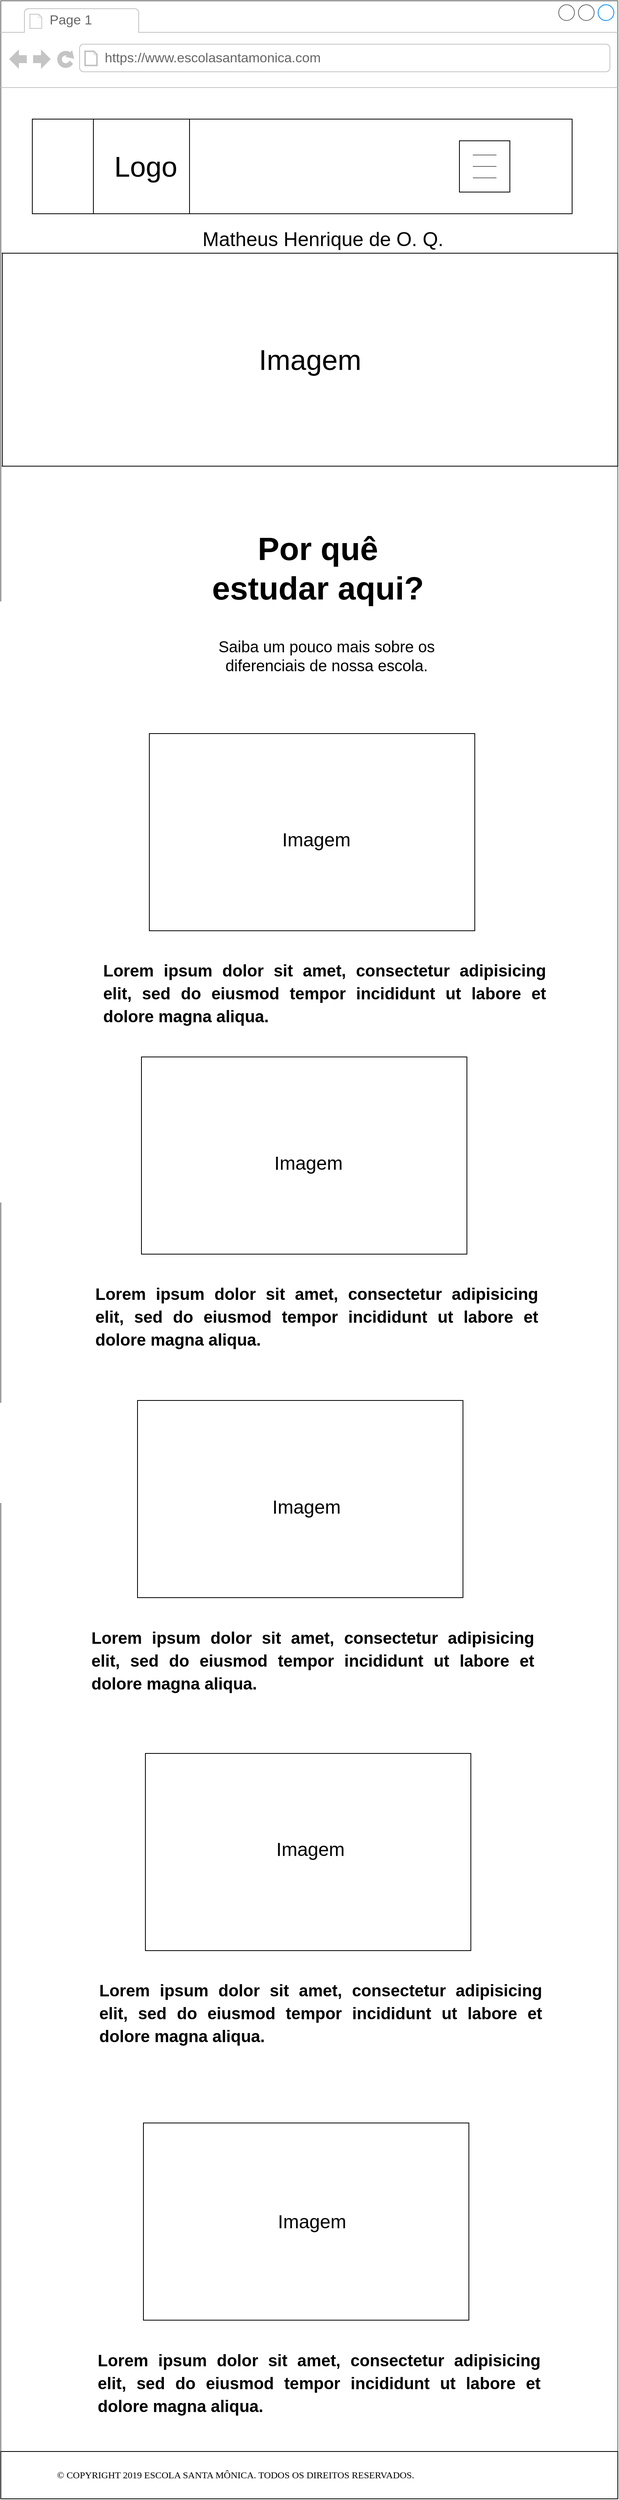<mxfile version="12.2.2" type="device" pages="1"><diagram name="Page-1" id="2cc2dc42-3aac-f2a9-1cec-7a8b7cbee084"><mxGraphModel dx="2793" dy="1603" grid="1" gridSize="10" guides="1" tooltips="1" connect="1" arrows="1" fold="1" page="1" pageScale="1" pageWidth="800" pageHeight="1066" background="#ffffff" math="0" shadow="0"><root><mxCell id="0"/><mxCell id="1" parent="0"/><mxCell id="7026571954dc6520-1" value="" style="strokeWidth=1;shadow=0;dashed=0;align=center;html=1;shape=mxgraph.mockup.containers.browserWindow;rSize=0;strokeColor=#666666;mainText=,;recursiveResize=0;rounded=0;labelBackgroundColor=none;fontFamily=Verdana;fontSize=12;fontStyle=0" parent="1" vertex="1"><mxGeometry x="8" y="30" width="783" height="3110" as="geometry"/></mxCell><mxCell id="7026571954dc6520-2" value="Page 1" style="strokeWidth=1;shadow=0;dashed=0;align=center;html=1;shape=mxgraph.mockup.containers.anchor;fontSize=17;fontColor=#666666;align=left;" parent="7026571954dc6520-1" vertex="1"><mxGeometry x="60" y="12" width="110" height="26" as="geometry"/></mxCell><mxCell id="7026571954dc6520-3" value="https://www.escolasantamonica.com" style="strokeWidth=1;shadow=0;dashed=0;align=center;html=1;shape=mxgraph.mockup.containers.anchor;rSize=0;fontSize=17;fontColor=#666666;align=left;" parent="7026571954dc6520-1" vertex="1"><mxGeometry x="130" y="60" width="250" height="26" as="geometry"/></mxCell><mxCell id="7026571954dc6520-15" value="" style="verticalLabelPosition=bottom;shadow=0;dashed=0;align=center;html=1;verticalAlign=top;strokeWidth=1;shape=mxgraph.mockup.markup.line;strokeColor=#999999;rounded=0;labelBackgroundColor=none;fillColor=#ffffff;fontFamily=Verdana;fontSize=12;fontColor=#000000;" parent="7026571954dc6520-1" vertex="1"><mxGeometry y="310" width="780" height="20" as="geometry"/></mxCell><mxCell id="7026571954dc6520-21" value="" style="verticalLabelPosition=bottom;shadow=0;dashed=0;align=center;html=1;verticalAlign=top;strokeWidth=1;shape=mxgraph.mockup.markup.line;strokeColor=#999999;rounded=0;labelBackgroundColor=none;fillColor=#ffffff;fontFamily=Verdana;fontSize=12;fontColor=#000000;" parent="7026571954dc6520-1" vertex="1"><mxGeometry y="580" width="780" height="20" as="geometry"/></mxCell><mxCell id="ewFMJKoFP-ZU7OxCMfp1-6" value="" style="rounded=0;whiteSpace=wrap;html=1;" parent="7026571954dc6520-1" vertex="1"><mxGeometry x="40" y="150" width="685" height="120" as="geometry"/></mxCell><mxCell id="j2zbWTqFvS1fBI7Qq0S7-1" value="&lt;b&gt;&lt;font style=&quot;font-size: 41px&quot;&gt;Por quê estudar aqui?&lt;/font&gt;&lt;/b&gt;" style="text;html=1;strokeColor=none;fillColor=none;align=center;verticalAlign=middle;whiteSpace=wrap;rounded=0;" parent="7026571954dc6520-1" vertex="1"><mxGeometry x="260" y="710" width="285" height="20" as="geometry"/></mxCell><mxCell id="fvU2fTR692eFY3aPYThP-1" value="&lt;font style=&quot;font-size: 36px&quot;&gt;Imagem&lt;/font&gt;" style="rounded=0;whiteSpace=wrap;html=1;" parent="7026571954dc6520-1" vertex="1"><mxGeometry x="2" y="320" width="781" height="270" as="geometry"/></mxCell><mxCell id="j2zbWTqFvS1fBI7Qq0S7-11" value="" style="rounded=0;whiteSpace=wrap;html=1;" parent="7026571954dc6520-1" vertex="1"><mxGeometry x="183.5" y="2222" width="413" height="250" as="geometry"/></mxCell><mxCell id="0QrOmY7OMj0nA4xB8xLT-2" value="&lt;span style=&quot;font-size: 24px&quot;&gt;Imagem&lt;/span&gt;" style="text;html=1;strokeColor=none;fillColor=none;align=center;verticalAlign=middle;whiteSpace=wrap;rounded=0;" parent="7026571954dc6520-1" vertex="1"><mxGeometry x="352.5" y="2333.5" width="80" height="20" as="geometry"/></mxCell><mxCell id="0QrOmY7OMj0nA4xB8xLT-5" value="&lt;h1 style=&quot;text-align: justify&quot;&gt;&lt;font style=&quot;font-size: 21px&quot;&gt;Lorem ipsum dolor sit amet, consectetur adipisicing elit, sed do eiusmod tempor incididunt ut labore et dolore magna aliqua.&lt;/font&gt;&lt;/h1&gt;" style="text;html=1;strokeColor=none;fillColor=none;spacing=5;spacingTop=-20;whiteSpace=wrap;overflow=hidden;rounded=0;" parent="7026571954dc6520-1" vertex="1"><mxGeometry x="120" y="2502" width="570" height="130" as="geometry"/></mxCell><mxCell id="0QrOmY7OMj0nA4xB8xLT-7" value="&lt;font style=&quot;font-size: 20px&quot;&gt;Saiba um pouco mais sobre os diferenciais de nossa escola.&lt;/font&gt;" style="text;html=1;strokeColor=none;fillColor=none;align=center;verticalAlign=middle;whiteSpace=wrap;rounded=0;" parent="7026571954dc6520-1" vertex="1"><mxGeometry x="265.5" y="810" width="295" height="40" as="geometry"/></mxCell><mxCell id="7L5myK4FT8tn2ozWKC7E-4" value="" style="rounded=0;whiteSpace=wrap;html=1;" parent="7026571954dc6520-1" vertex="1"><mxGeometry x="173.5" y="1774.5" width="413" height="250" as="geometry"/></mxCell><mxCell id="7L5myK4FT8tn2ozWKC7E-5" value="&lt;span style=&quot;font-size: 24px&quot;&gt;Imagem&lt;/span&gt;" style="text;html=1;strokeColor=none;fillColor=#ffffff;align=center;verticalAlign=middle;whiteSpace=wrap;rounded=0;" parent="7026571954dc6520-1" vertex="1"><mxGeometry x="347.5" y="1900" width="80" height="20" as="geometry"/></mxCell><mxCell id="7L5myK4FT8tn2ozWKC7E-6" value="&lt;h1 style=&quot;text-align: justify&quot;&gt;&lt;font style=&quot;font-size: 21px&quot;&gt;Lorem ipsum dolor sit amet, consectetur adipisicing elit, sed do eiusmod tempor incididunt ut labore et dolore magna aliqua.&lt;/font&gt;&lt;/h1&gt;" style="text;html=1;strokeColor=none;fillColor=none;spacing=5;spacingTop=-20;whiteSpace=wrap;overflow=hidden;rounded=0;" parent="7026571954dc6520-1" vertex="1"><mxGeometry x="110" y="2054.5" width="570" height="130" as="geometry"/></mxCell><mxCell id="7L5myK4FT8tn2ozWKC7E-7" value="" style="rounded=0;whiteSpace=wrap;html=1;" parent="7026571954dc6520-1" vertex="1"><mxGeometry x="178.5" y="1339" width="413" height="250" as="geometry"/></mxCell><mxCell id="7L5myK4FT8tn2ozWKC7E-8" value="&lt;span style=&quot;font-size: 24px&quot;&gt;Imagem&lt;/span&gt;" style="text;html=1;strokeColor=none;fillColor=none;align=center;verticalAlign=middle;whiteSpace=wrap;rounded=0;" parent="7026571954dc6520-1" vertex="1"><mxGeometry x="347.5" y="1464" width="85" height="20" as="geometry"/></mxCell><mxCell id="7L5myK4FT8tn2ozWKC7E-9" value="&lt;h1 style=&quot;text-align: justify&quot;&gt;&lt;font style=&quot;font-size: 21px&quot;&gt;Lorem ipsum dolor sit amet, consectetur adipisicing elit, sed do eiusmod tempor incididunt ut labore et dolore magna aliqua.&lt;/font&gt;&lt;/h1&gt;" style="text;html=1;strokeColor=none;fillColor=none;spacing=5;spacingTop=-20;whiteSpace=wrap;overflow=hidden;rounded=0;" parent="7026571954dc6520-1" vertex="1"><mxGeometry x="115" y="1619" width="570" height="130" as="geometry"/></mxCell><mxCell id="7L5myK4FT8tn2ozWKC7E-10" value="" style="rounded=0;whiteSpace=wrap;html=1;" parent="7026571954dc6520-1" vertex="1"><mxGeometry x="188.5" y="929" width="413" height="250" as="geometry"/></mxCell><mxCell id="7L5myK4FT8tn2ozWKC7E-11" value="&lt;span style=&quot;font-size: 24px&quot;&gt;Imagem&lt;/span&gt;" style="text;html=1;strokeColor=none;fillColor=none;align=center;verticalAlign=middle;whiteSpace=wrap;rounded=0;" parent="7026571954dc6520-1" vertex="1"><mxGeometry x="357.5" y="1054" width="85" height="20" as="geometry"/></mxCell><mxCell id="7L5myK4FT8tn2ozWKC7E-12" value="&lt;h1 style=&quot;text-align: justify&quot;&gt;&lt;font style=&quot;font-size: 21px&quot;&gt;Lorem ipsum dolor sit amet, consectetur adipisicing elit, sed do eiusmod tempor incididunt ut labore et dolore magna aliqua.&lt;/font&gt;&lt;/h1&gt;" style="text;html=1;strokeColor=none;fillColor=none;spacing=5;spacingTop=-20;whiteSpace=wrap;overflow=hidden;rounded=0;" parent="7026571954dc6520-1" vertex="1"><mxGeometry x="125" y="1209" width="570" height="130" as="geometry"/></mxCell><mxCell id="7L5myK4FT8tn2ozWKC7E-13" value="" style="rounded=0;whiteSpace=wrap;html=1;" parent="7026571954dc6520-1" vertex="1"><mxGeometry x="582" y="177.5" width="64" height="65" as="geometry"/></mxCell><mxCell id="7L5myK4FT8tn2ozWKC7E-14" value="" style="endArrow=none;html=1;fillColor=#f5f5f5;strokeColor=#666666;" parent="7026571954dc6520-1" edge="1"><mxGeometry width="50" height="50" relative="1" as="geometry"><mxPoint x="599" y="195.5" as="sourcePoint"/><mxPoint x="629" y="195.5" as="targetPoint"/></mxGeometry></mxCell><mxCell id="7L5myK4FT8tn2ozWKC7E-16" value="" style="endArrow=none;html=1;fillColor=#f5f5f5;strokeColor=#666666;" parent="7026571954dc6520-1" edge="1"><mxGeometry width="50" height="50" relative="1" as="geometry"><mxPoint x="599.0" y="210" as="sourcePoint"/><mxPoint x="629" y="210" as="targetPoint"/></mxGeometry></mxCell><mxCell id="7L5myK4FT8tn2ozWKC7E-17" value="" style="endArrow=none;html=1;fillColor=#f5f5f5;strokeColor=#666666;" parent="7026571954dc6520-1" edge="1"><mxGeometry width="50" height="50" relative="1" as="geometry"><mxPoint x="599.0" y="224.5" as="sourcePoint"/><mxPoint x="629" y="224.5" as="targetPoint"/></mxGeometry></mxCell><mxCell id="7L5myK4FT8tn2ozWKC7E-18" value="" style="rounded=0;whiteSpace=wrap;html=1;" parent="7026571954dc6520-1" vertex="1"><mxGeometry x="181" y="2690.5" width="413" height="250" as="geometry"/></mxCell><mxCell id="7L5myK4FT8tn2ozWKC7E-19" value="&lt;span style=&quot;font-size: 24px&quot;&gt;Imagem&lt;/span&gt;" style="text;html=1;strokeColor=none;fillColor=none;align=center;verticalAlign=middle;whiteSpace=wrap;rounded=0;" parent="7026571954dc6520-1" vertex="1"><mxGeometry x="356" y="2805.5" width="78" height="20" as="geometry"/></mxCell><mxCell id="7L5myK4FT8tn2ozWKC7E-20" value="&lt;h1 style=&quot;text-align: justify&quot;&gt;&lt;font style=&quot;font-size: 21px&quot;&gt;Lorem ipsum dolor sit amet, consectetur adipisicing elit, sed do eiusmod tempor incididunt ut labore et dolore magna aliqua.&lt;/font&gt;&lt;/h1&gt;" style="text;html=1;strokeColor=none;fillColor=none;spacing=5;spacingTop=-20;whiteSpace=wrap;overflow=hidden;rounded=0;" parent="7026571954dc6520-1" vertex="1"><mxGeometry x="117.5" y="2970.5" width="570" height="130" as="geometry"/></mxCell><mxCell id="u97FzG-hENp7nFKNG7RS-1" value="" style="text;html=1;strokeColor=#000000;fillColor=#ffffff;align=center;verticalAlign=middle;whiteSpace=wrap;rounded=0;fontFamily=Helvetica;fontSize=12;fontColor=#000000;" parent="7026571954dc6520-1" vertex="1"><mxGeometry x="117.5" y="150" width="122" height="120" as="geometry"/></mxCell><mxCell id="u97FzG-hENp7nFKNG7RS-2" value="&lt;font style=&quot;font-size: 36px&quot;&gt;Logo&lt;/font&gt;" style="text;html=1;strokeColor=none;fillColor=none;align=center;verticalAlign=middle;whiteSpace=wrap;rounded=0;" parent="7026571954dc6520-1" vertex="1"><mxGeometry x="160.5" y="195.5" width="46" height="29" as="geometry"/></mxCell><mxCell id="W2Nvf-CyCRLGe6wzNMPp-1" value="&lt;font style=&quot;font-size: 25px&quot;&gt;Matheus Henrique de O. Q.&lt;/font&gt;" style="text;html=1;" parent="7026571954dc6520-1" vertex="1"><mxGeometry x="253.5" y="280" width="303" height="30" as="geometry"/></mxCell><mxCell id="Bn8Y6w_Um3144dJxdNAO-1" value="" style="rounded=0;whiteSpace=wrap;html=1;" parent="1" vertex="1"><mxGeometry x="8" y="3137" width="783" height="60" as="geometry"/></mxCell><mxCell id="Bn8Y6w_Um3144dJxdNAO-2" value="&lt;span style=&quot;font-family: &amp;#34;londrina solid&amp;#34; , cursive ; text-transform: uppercase ; background-color: rgb(255 , 255 , 255)&quot;&gt;© COPYRIGHT 2019 ESCOLA SANTA MÔNICA. TODOS OS DIREITOS RESERVADOS.&lt;/span&gt;" style="text;html=1;strokeColor=none;fillColor=none;align=center;verticalAlign=middle;whiteSpace=wrap;rounded=0;" parent="1" vertex="1"><mxGeometry x="15" y="3157" width="582" height="20" as="geometry"/></mxCell></root></mxGraphModel></diagram></mxfile>